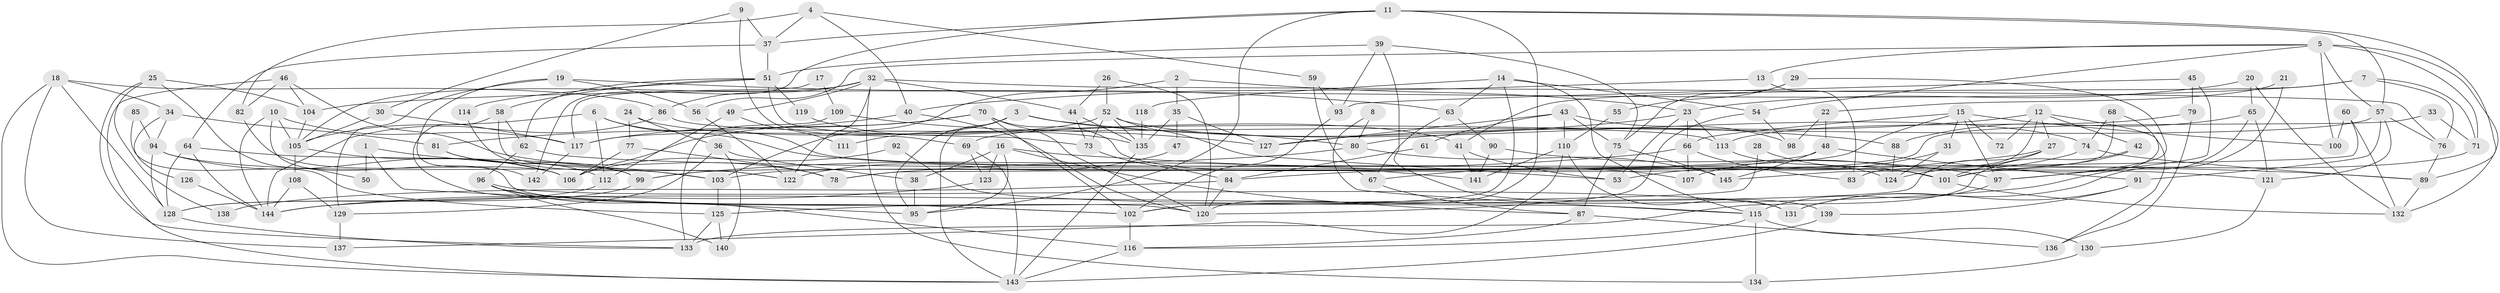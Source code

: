 // coarse degree distribution, {3: 0.14130434782608695, 5: 0.20652173913043478, 6: 0.15217391304347827, 8: 0.07608695652173914, 4: 0.18478260869565216, 9: 0.05434782608695652, 7: 0.07608695652173914, 10: 0.010869565217391304, 2: 0.09782608695652174}
// Generated by graph-tools (version 1.1) at 2025/52/02/27/25 19:52:03]
// undirected, 145 vertices, 290 edges
graph export_dot {
graph [start="1"]
  node [color=gray90,style=filled];
  1;
  2;
  3;
  4;
  5;
  6;
  7;
  8;
  9;
  10;
  11;
  12;
  13;
  14;
  15;
  16;
  17;
  18;
  19;
  20;
  21;
  22;
  23;
  24;
  25;
  26;
  27;
  28;
  29;
  30;
  31;
  32;
  33;
  34;
  35;
  36;
  37;
  38;
  39;
  40;
  41;
  42;
  43;
  44;
  45;
  46;
  47;
  48;
  49;
  50;
  51;
  52;
  53;
  54;
  55;
  56;
  57;
  58;
  59;
  60;
  61;
  62;
  63;
  64;
  65;
  66;
  67;
  68;
  69;
  70;
  71;
  72;
  73;
  74;
  75;
  76;
  77;
  78;
  79;
  80;
  81;
  82;
  83;
  84;
  85;
  86;
  87;
  88;
  89;
  90;
  91;
  92;
  93;
  94;
  95;
  96;
  97;
  98;
  99;
  100;
  101;
  102;
  103;
  104;
  105;
  106;
  107;
  108;
  109;
  110;
  111;
  112;
  113;
  114;
  115;
  116;
  117;
  118;
  119;
  120;
  121;
  122;
  123;
  124;
  125;
  126;
  127;
  128;
  129;
  130;
  131;
  132;
  133;
  134;
  135;
  136;
  137;
  138;
  139;
  140;
  141;
  142;
  143;
  144;
  145;
  1 -- 103;
  1 -- 95;
  1 -- 50;
  2 -- 103;
  2 -- 23;
  2 -- 35;
  3 -- 80;
  3 -- 143;
  3 -- 88;
  3 -- 95;
  3 -- 111;
  4 -- 59;
  4 -- 37;
  4 -- 40;
  4 -- 82;
  5 -- 54;
  5 -- 132;
  5 -- 13;
  5 -- 56;
  5 -- 57;
  5 -- 71;
  5 -- 100;
  6 -- 105;
  6 -- 101;
  6 -- 107;
  6 -- 112;
  7 -- 71;
  7 -- 76;
  7 -- 41;
  7 -- 104;
  8 -- 80;
  8 -- 115;
  9 -- 30;
  9 -- 69;
  9 -- 37;
  10 -- 120;
  10 -- 105;
  10 -- 117;
  10 -- 144;
  11 -- 57;
  11 -- 120;
  11 -- 37;
  11 -- 89;
  11 -- 95;
  11 -- 142;
  12 -- 80;
  12 -- 27;
  12 -- 42;
  12 -- 72;
  12 -- 83;
  12 -- 136;
  13 -- 40;
  13 -- 83;
  14 -- 102;
  14 -- 115;
  14 -- 54;
  14 -- 63;
  14 -- 118;
  15 -- 66;
  15 -- 97;
  15 -- 31;
  15 -- 72;
  15 -- 100;
  15 -- 103;
  16 -- 95;
  16 -- 89;
  16 -- 38;
  16 -- 87;
  16 -- 123;
  17 -- 109;
  17 -- 117;
  18 -- 128;
  18 -- 143;
  18 -- 34;
  18 -- 86;
  18 -- 137;
  19 -- 142;
  19 -- 129;
  19 -- 56;
  19 -- 63;
  20 -- 23;
  20 -- 65;
  20 -- 132;
  21 -- 131;
  21 -- 22;
  22 -- 98;
  22 -- 48;
  23 -- 113;
  23 -- 53;
  23 -- 66;
  23 -- 127;
  24 -- 41;
  24 -- 77;
  24 -- 36;
  25 -- 104;
  25 -- 133;
  25 -- 50;
  25 -- 138;
  26 -- 52;
  26 -- 44;
  26 -- 120;
  27 -- 101;
  27 -- 102;
  27 -- 67;
  28 -- 101;
  28 -- 125;
  29 -- 75;
  29 -- 97;
  29 -- 55;
  30 -- 105;
  30 -- 117;
  31 -- 53;
  31 -- 124;
  32 -- 122;
  32 -- 86;
  32 -- 44;
  32 -- 49;
  32 -- 76;
  32 -- 105;
  32 -- 134;
  33 -- 71;
  33 -- 84;
  34 -- 81;
  34 -- 94;
  34 -- 126;
  35 -- 135;
  35 -- 47;
  35 -- 127;
  36 -- 38;
  36 -- 129;
  36 -- 140;
  37 -- 51;
  37 -- 64;
  38 -- 95;
  39 -- 93;
  39 -- 51;
  39 -- 75;
  39 -- 139;
  40 -- 81;
  40 -- 120;
  41 -- 141;
  41 -- 53;
  42 -- 124;
  42 -- 133;
  43 -- 75;
  43 -- 127;
  43 -- 61;
  43 -- 98;
  43 -- 110;
  44 -- 73;
  44 -- 135;
  45 -- 79;
  45 -- 97;
  45 -- 93;
  46 -- 104;
  46 -- 143;
  46 -- 78;
  46 -- 82;
  47 -- 122;
  48 -- 99;
  48 -- 91;
  48 -- 145;
  49 -- 112;
  49 -- 111;
  51 -- 58;
  51 -- 62;
  51 -- 73;
  51 -- 114;
  51 -- 119;
  52 -- 135;
  52 -- 74;
  52 -- 53;
  52 -- 73;
  52 -- 117;
  54 -- 120;
  54 -- 98;
  55 -- 110;
  56 -- 122;
  57 -- 76;
  57 -- 69;
  57 -- 91;
  57 -- 121;
  58 -- 102;
  58 -- 62;
  58 -- 122;
  59 -- 93;
  59 -- 67;
  60 -- 100;
  60 -- 78;
  60 -- 132;
  61 -- 84;
  62 -- 96;
  62 -- 121;
  63 -- 67;
  63 -- 90;
  64 -- 144;
  64 -- 99;
  64 -- 128;
  65 -- 121;
  65 -- 144;
  65 -- 88;
  66 -- 83;
  66 -- 78;
  66 -- 107;
  67 -- 87;
  68 -- 145;
  68 -- 74;
  68 -- 101;
  69 -- 123;
  69 -- 143;
  70 -- 120;
  70 -- 117;
  70 -- 102;
  70 -- 106;
  70 -- 141;
  71 -- 101;
  73 -- 84;
  74 -- 89;
  74 -- 107;
  75 -- 87;
  75 -- 145;
  76 -- 89;
  77 -- 106;
  77 -- 78;
  79 -- 136;
  79 -- 113;
  80 -- 99;
  80 -- 145;
  81 -- 99;
  81 -- 112;
  82 -- 106;
  84 -- 120;
  84 -- 138;
  85 -- 125;
  85 -- 94;
  86 -- 144;
  86 -- 113;
  87 -- 116;
  87 -- 136;
  88 -- 124;
  89 -- 132;
  90 -- 141;
  90 -- 97;
  91 -- 139;
  91 -- 131;
  92 -- 106;
  92 -- 115;
  93 -- 102;
  94 -- 106;
  94 -- 103;
  94 -- 128;
  96 -- 140;
  96 -- 102;
  96 -- 116;
  96 -- 131;
  97 -- 115;
  99 -- 128;
  101 -- 132;
  102 -- 116;
  103 -- 125;
  104 -- 105;
  105 -- 106;
  105 -- 108;
  108 -- 129;
  108 -- 144;
  109 -- 133;
  109 -- 127;
  110 -- 131;
  110 -- 137;
  110 -- 141;
  112 -- 128;
  113 -- 124;
  114 -- 122;
  115 -- 116;
  115 -- 134;
  115 -- 130;
  116 -- 143;
  117 -- 142;
  118 -- 135;
  119 -- 135;
  121 -- 130;
  123 -- 144;
  125 -- 133;
  125 -- 140;
  126 -- 144;
  128 -- 133;
  129 -- 137;
  130 -- 134;
  135 -- 143;
  139 -- 143;
}
